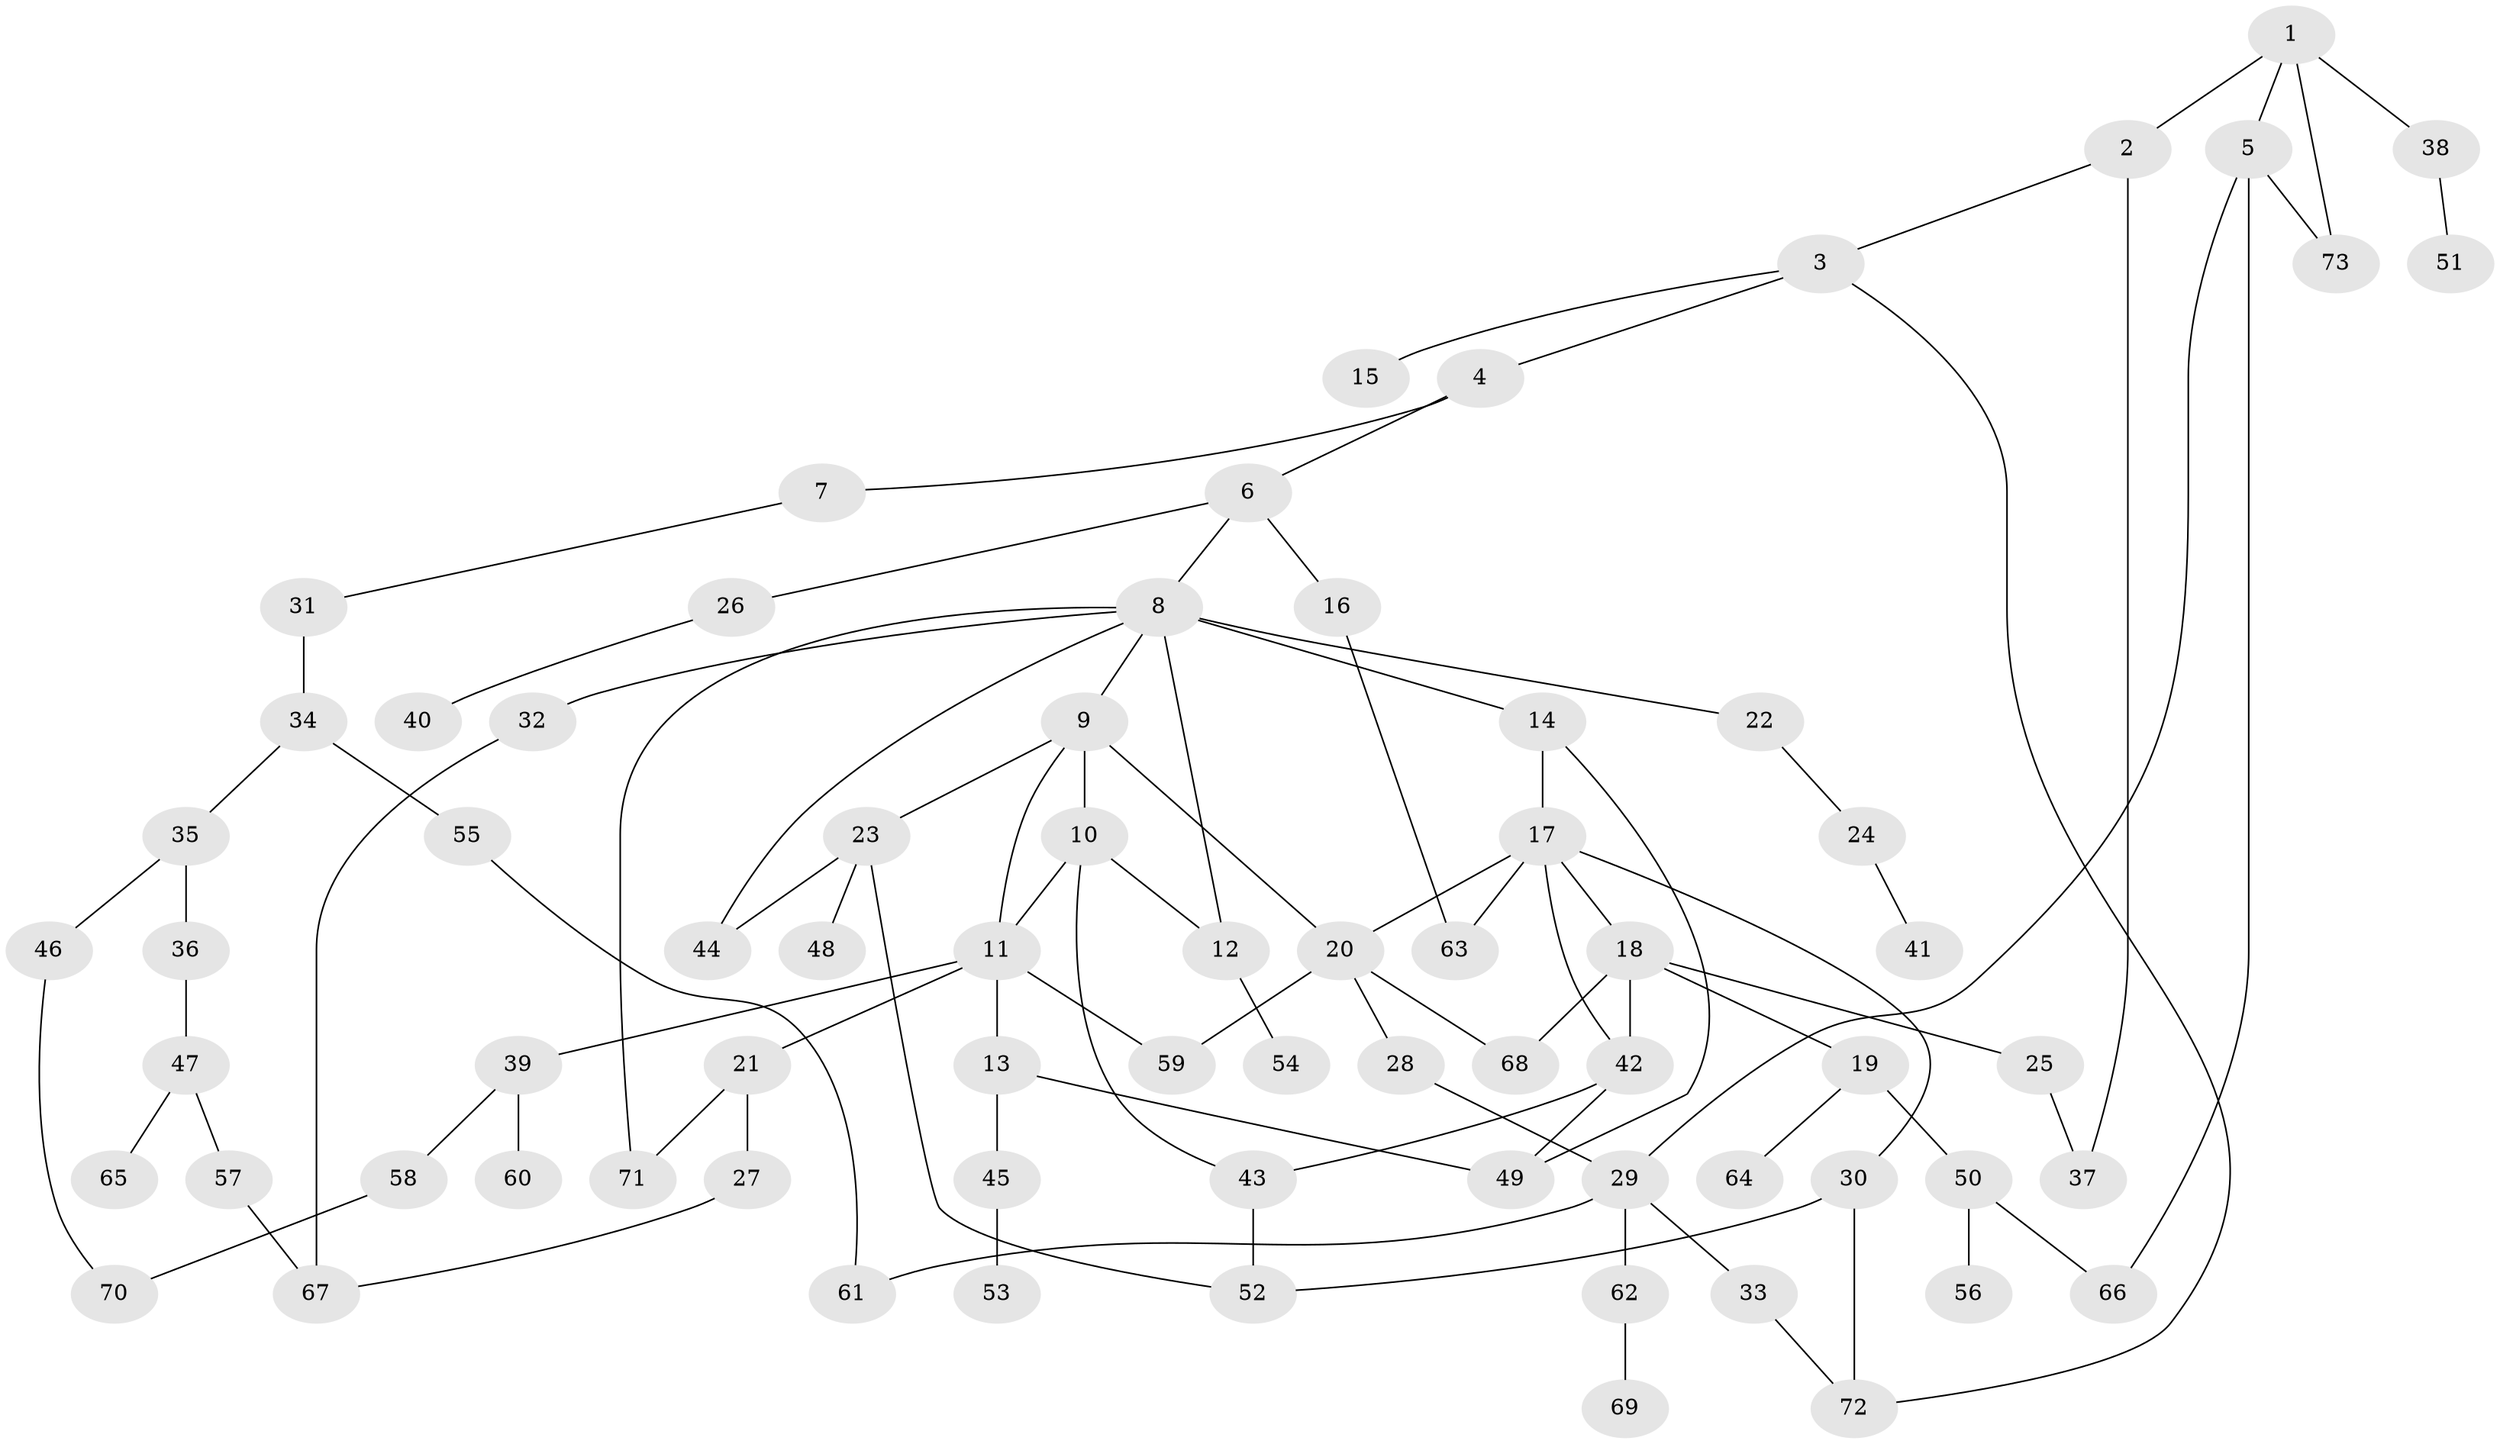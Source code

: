 // original degree distribution, {5: 0.06862745098039216, 4: 0.09803921568627451, 3: 0.21568627450980393, 8: 0.00980392156862745, 6: 0.00980392156862745, 1: 0.29411764705882354, 7: 0.00980392156862745, 2: 0.29411764705882354}
// Generated by graph-tools (version 1.1) at 2025/48/03/04/25 22:48:56]
// undirected, 73 vertices, 96 edges
graph export_dot {
  node [color=gray90,style=filled];
  1;
  2;
  3;
  4;
  5;
  6;
  7;
  8;
  9;
  10;
  11;
  12;
  13;
  14;
  15;
  16;
  17;
  18;
  19;
  20;
  21;
  22;
  23;
  24;
  25;
  26;
  27;
  28;
  29;
  30;
  31;
  32;
  33;
  34;
  35;
  36;
  37;
  38;
  39;
  40;
  41;
  42;
  43;
  44;
  45;
  46;
  47;
  48;
  49;
  50;
  51;
  52;
  53;
  54;
  55;
  56;
  57;
  58;
  59;
  60;
  61;
  62;
  63;
  64;
  65;
  66;
  67;
  68;
  69;
  70;
  71;
  72;
  73;
  1 -- 2 [weight=1.0];
  1 -- 5 [weight=1.0];
  1 -- 38 [weight=1.0];
  1 -- 73 [weight=1.0];
  2 -- 3 [weight=1.0];
  2 -- 37 [weight=1.0];
  3 -- 4 [weight=1.0];
  3 -- 15 [weight=1.0];
  3 -- 72 [weight=1.0];
  4 -- 6 [weight=1.0];
  4 -- 7 [weight=1.0];
  5 -- 29 [weight=1.0];
  5 -- 66 [weight=1.0];
  5 -- 73 [weight=1.0];
  6 -- 8 [weight=1.0];
  6 -- 16 [weight=1.0];
  6 -- 26 [weight=1.0];
  7 -- 31 [weight=1.0];
  8 -- 9 [weight=1.0];
  8 -- 12 [weight=1.0];
  8 -- 14 [weight=1.0];
  8 -- 22 [weight=1.0];
  8 -- 32 [weight=1.0];
  8 -- 44 [weight=1.0];
  8 -- 71 [weight=1.0];
  9 -- 10 [weight=1.0];
  9 -- 11 [weight=1.0];
  9 -- 20 [weight=1.0];
  9 -- 23 [weight=1.0];
  10 -- 11 [weight=1.0];
  10 -- 12 [weight=1.0];
  10 -- 43 [weight=1.0];
  11 -- 13 [weight=1.0];
  11 -- 21 [weight=1.0];
  11 -- 39 [weight=1.0];
  11 -- 59 [weight=1.0];
  12 -- 54 [weight=1.0];
  13 -- 45 [weight=1.0];
  13 -- 49 [weight=1.0];
  14 -- 17 [weight=1.0];
  14 -- 49 [weight=1.0];
  16 -- 63 [weight=1.0];
  17 -- 18 [weight=1.0];
  17 -- 20 [weight=1.0];
  17 -- 30 [weight=1.0];
  17 -- 42 [weight=1.0];
  17 -- 63 [weight=1.0];
  18 -- 19 [weight=1.0];
  18 -- 25 [weight=1.0];
  18 -- 42 [weight=1.0];
  18 -- 68 [weight=1.0];
  19 -- 50 [weight=1.0];
  19 -- 64 [weight=1.0];
  20 -- 28 [weight=1.0];
  20 -- 59 [weight=1.0];
  20 -- 68 [weight=1.0];
  21 -- 27 [weight=1.0];
  21 -- 71 [weight=1.0];
  22 -- 24 [weight=1.0];
  23 -- 44 [weight=1.0];
  23 -- 48 [weight=1.0];
  23 -- 52 [weight=1.0];
  24 -- 41 [weight=1.0];
  25 -- 37 [weight=1.0];
  26 -- 40 [weight=1.0];
  27 -- 67 [weight=1.0];
  28 -- 29 [weight=1.0];
  29 -- 33 [weight=1.0];
  29 -- 61 [weight=1.0];
  29 -- 62 [weight=1.0];
  30 -- 52 [weight=1.0];
  30 -- 72 [weight=1.0];
  31 -- 34 [weight=2.0];
  32 -- 67 [weight=1.0];
  33 -- 72 [weight=1.0];
  34 -- 35 [weight=1.0];
  34 -- 55 [weight=1.0];
  35 -- 36 [weight=1.0];
  35 -- 46 [weight=1.0];
  36 -- 47 [weight=1.0];
  38 -- 51 [weight=1.0];
  39 -- 58 [weight=1.0];
  39 -- 60 [weight=1.0];
  42 -- 43 [weight=1.0];
  42 -- 49 [weight=1.0];
  43 -- 52 [weight=1.0];
  45 -- 53 [weight=1.0];
  46 -- 70 [weight=1.0];
  47 -- 57 [weight=1.0];
  47 -- 65 [weight=1.0];
  50 -- 56 [weight=1.0];
  50 -- 66 [weight=1.0];
  55 -- 61 [weight=1.0];
  57 -- 67 [weight=1.0];
  58 -- 70 [weight=1.0];
  62 -- 69 [weight=1.0];
}
